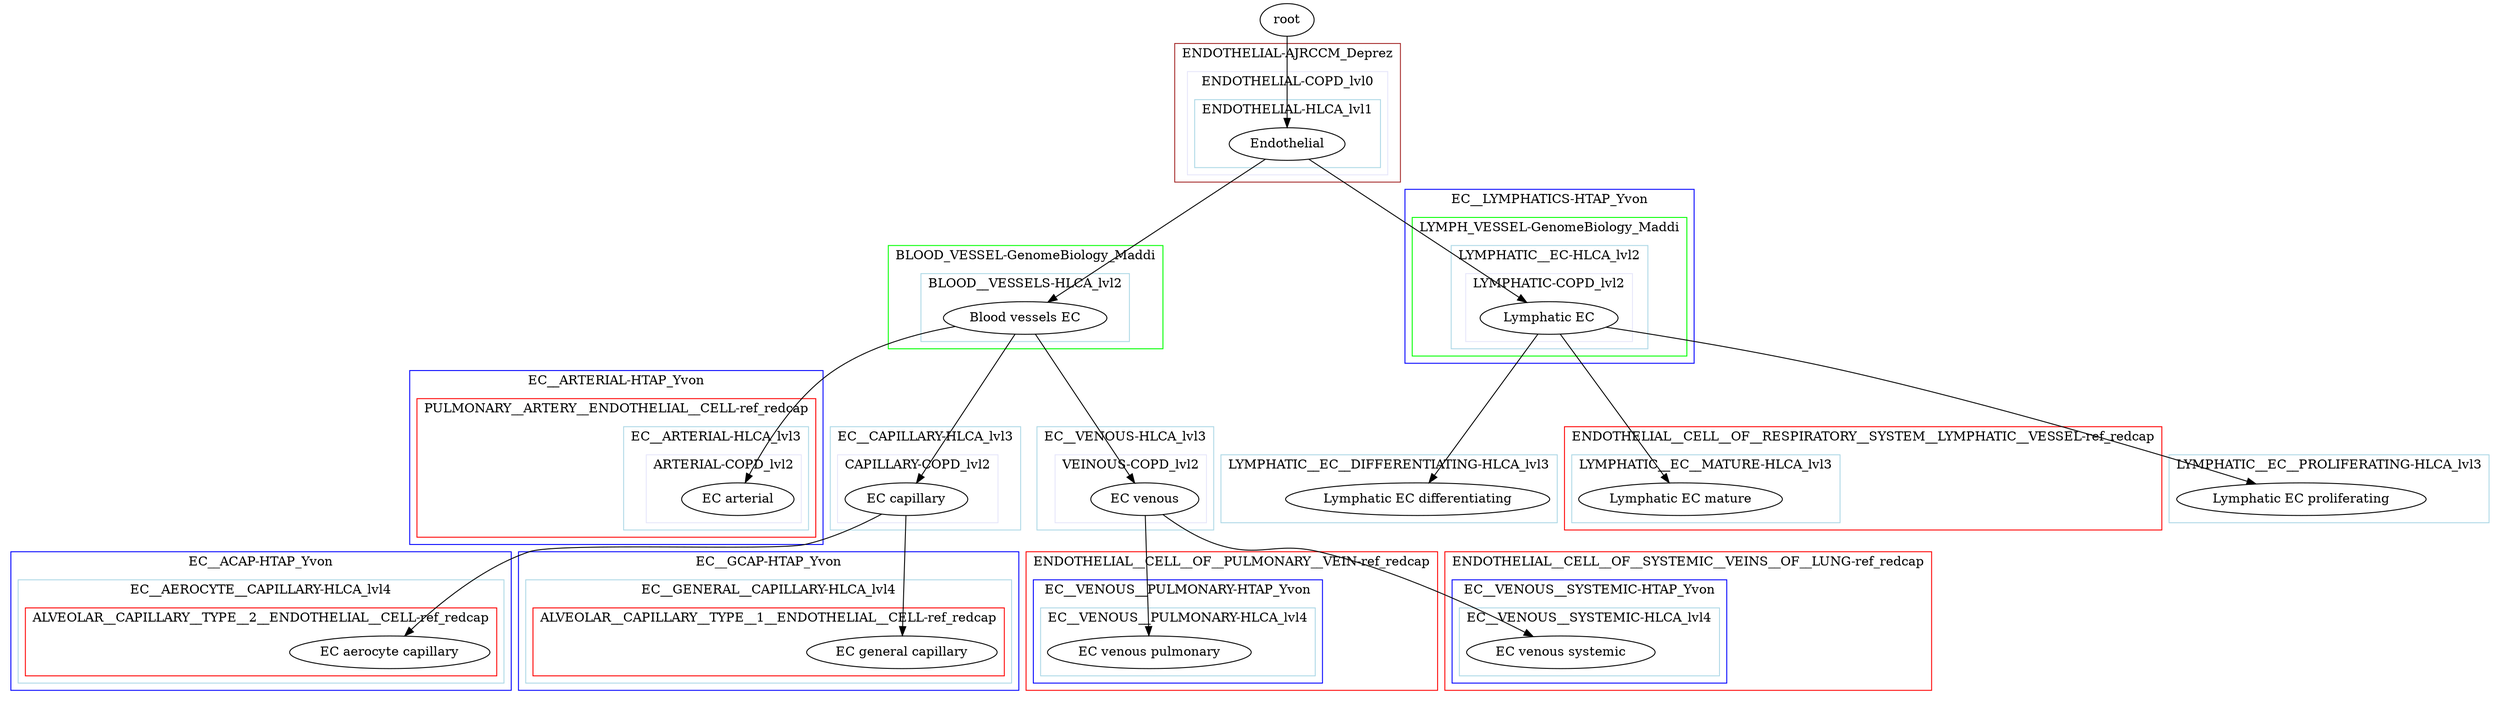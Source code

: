 digraph {
	root [label=root color=black layer=lv_0]
	subgraph cluster_Endothelial {
		color=brown label="ENDOTHELIAL-AJRCCM_Deprez"
		subgraph cluster_Endothelial {
			color=lavender label="ENDOTHELIAL-COPD_lvl0"
			subgraph cluster_Endothelial {
				color=lightblue label="ENDOTHELIAL-HLCA_lvl1"
				Endothelial [label=Endothelial color=black layer=lv_0]
			}
		}
	}
	root -> Endothelial
	subgraph "cluster_Blood vessels EC" {
		color=green label="BLOOD_VESSEL-GenomeBiology_Maddi"
		subgraph "cluster_Blood vessels EC" {
			color=lightblue label="BLOOD__VESSELS-HLCA_lvl2"
			"Blood vessels EC" [label="Blood vessels EC" color=black layer=lv_1]
		}
	}
	Endothelial -> "Blood vessels EC"
	subgraph "cluster_EC arterial" {
		color=blue label="EC__ARTERIAL-HTAP_Yvon"
		subgraph "cluster_EC arterial" {
			color=red label="PULMONARY__ARTERY__ENDOTHELIAL__CELL-ref_redcap"
			subgraph "cluster_EC arterial" {
				color=lightblue label="EC__ARTERIAL-HLCA_lvl3"
				subgraph "cluster_EC arterial" {
					color=lavender label="ARTERIAL-COPD_lvl2"
					"EC arterial" [label="EC arterial" color=black layer=lv_2]
				}
			}
		}
	}
	"Blood vessels EC" -> "EC arterial"
	subgraph "cluster_EC capillary" {
		color=lightblue label="EC__CAPILLARY-HLCA_lvl3"
		subgraph "cluster_EC capillary" {
			color=lavender label="CAPILLARY-COPD_lvl2"
			"EC capillary" [label="EC capillary" color=black layer=lv_2]
		}
	}
	"Blood vessels EC" -> "EC capillary"
	subgraph "cluster_EC aerocyte capillary" {
		color=blue label="EC__ACAP-HTAP_Yvon"
		subgraph "cluster_EC aerocyte capillary" {
			color=lightblue label="EC__AEROCYTE__CAPILLARY-HLCA_lvl4"
			subgraph "cluster_EC aerocyte capillary" {
				color=red label="ALVEOLAR__CAPILLARY__TYPE__2__ENDOTHELIAL__CELL-ref_redcap"
				"EC aerocyte capillary" [label="EC aerocyte capillary" color=black layer=lv_3]
			}
		}
	}
	"EC capillary" -> "EC aerocyte capillary"
	subgraph "cluster_EC general capillary" {
		color=blue label="EC__GCAP-HTAP_Yvon"
		subgraph "cluster_EC general capillary" {
			color=lightblue label="EC__GENERAL__CAPILLARY-HLCA_lvl4"
			subgraph "cluster_EC general capillary" {
				color=red label="ALVEOLAR__CAPILLARY__TYPE__1__ENDOTHELIAL__CELL-ref_redcap"
				"EC general capillary" [label="EC general capillary" color=black layer=lv_3]
			}
		}
	}
	"EC capillary" -> "EC general capillary"
	subgraph "cluster_EC venous" {
		color=lightblue label="EC__VENOUS-HLCA_lvl3"
		subgraph "cluster_EC venous" {
			color=lavender label="VEINOUS-COPD_lvl2"
			"EC venous" [label="EC venous" color=black layer=lv_2]
		}
	}
	"Blood vessels EC" -> "EC venous"
	subgraph "cluster_EC venous pulmonary" {
		color=red label="ENDOTHELIAL__CELL__OF__PULMONARY__VEIN-ref_redcap"
		subgraph "cluster_EC venous pulmonary" {
			color=blue label="EC__VENOUS__PULMONARY-HTAP_Yvon"
			subgraph "cluster_EC venous pulmonary" {
				color=lightblue label="EC__VENOUS__PULMONARY-HLCA_lvl4"
				"EC venous pulmonary" [label="EC venous pulmonary" color=black layer=lv_3]
			}
		}
	}
	"EC venous" -> "EC venous pulmonary"
	subgraph "cluster_EC venous systemic" {
		color=red label="ENDOTHELIAL__CELL__OF__SYSTEMIC__VEINS__OF__LUNG-ref_redcap"
		subgraph "cluster_EC venous systemic" {
			color=blue label="EC__VENOUS__SYSTEMIC-HTAP_Yvon"
			subgraph "cluster_EC venous systemic" {
				color=lightblue label="EC__VENOUS__SYSTEMIC-HLCA_lvl4"
				"EC venous systemic" [label="EC venous systemic" color=black layer=lv_3]
			}
		}
	}
	"EC venous" -> "EC venous systemic"
	subgraph "cluster_Lymphatic EC" {
		color=blue label="EC__LYMPHATICS-HTAP_Yvon"
		subgraph "cluster_Lymphatic EC" {
			color=green label="LYMPH_VESSEL-GenomeBiology_Maddi"
			subgraph "cluster_Lymphatic EC" {
				color=lightblue label="LYMPHATIC__EC-HLCA_lvl2"
				subgraph "cluster_Lymphatic EC" {
					color=lavender label="LYMPHATIC-COPD_lvl2"
					"Lymphatic EC" [label="Lymphatic EC" color=black layer=lv_1]
				}
			}
		}
	}
	Endothelial -> "Lymphatic EC"
	subgraph "cluster_Lymphatic EC differentiating" {
		color=lightblue label="LYMPHATIC__EC__DIFFERENTIATING-HLCA_lvl3"
		"Lymphatic EC differentiating" [label="Lymphatic EC differentiating" color=black layer=lv_2]
	}
	"Lymphatic EC" -> "Lymphatic EC differentiating"
	subgraph "cluster_Lymphatic EC mature" {
		color=red label="ENDOTHELIAL__CELL__OF__RESPIRATORY__SYSTEM__LYMPHATIC__VESSEL-ref_redcap"
		subgraph "cluster_Lymphatic EC mature" {
			color=lightblue label="LYMPHATIC__EC__MATURE-HLCA_lvl3"
			"Lymphatic EC mature" [label="Lymphatic EC mature" color=black layer=lv_2]
		}
	}
	"Lymphatic EC" -> "Lymphatic EC mature"
	subgraph "cluster_Lymphatic EC proliferating" {
		color=lightblue label="LYMPHATIC__EC__PROLIFERATING-HLCA_lvl3"
		"Lymphatic EC proliferating" [label="Lymphatic EC proliferating" color=black layer=lv_2]
	}
	"Lymphatic EC" -> "Lymphatic EC proliferating"
}
